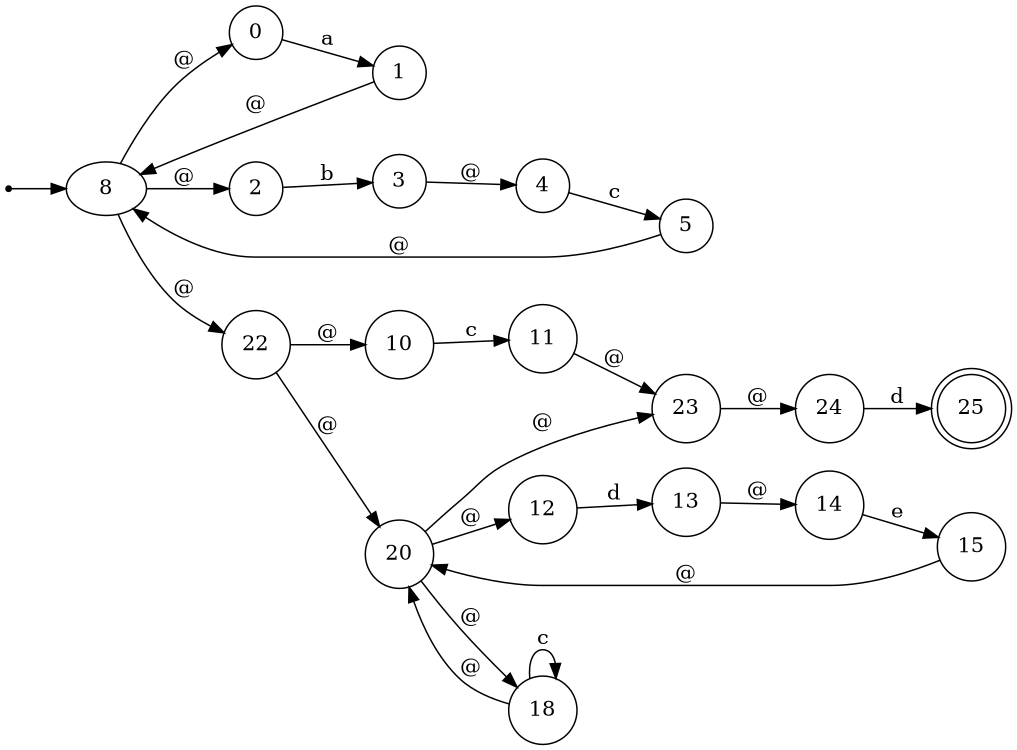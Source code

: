digraph finite_state_machine {
	rankdir=LR size="8,5"
	ini [shape=point]
	ini -> 8
	node [shape=doublecircle]
	25
	node [shape=circle]
	0 -> 1 [label=a]
	2 -> 3 [label=b]
	4 -> 5 [label=c]
	3 -> 4 [label="@"]
	8 -> 2 [label="@"]
	8 -> 0 [label="@"]
	5 -> 8 [label="@"]
	1 -> 8 [label="@"]
	10 -> 11 [label=c]
	12 -> 13 [label=d]
	14 -> 15 [label=e]
	13 -> 14 [label="@"]
	18 -> 18 [label=c]
	20 -> 18 [label="@"]
	20 -> 12 [label="@"]
	18 -> 20 [label="@"]
	15 -> 20 [label="@"]
	22 -> 20 [label="@"]
	22 -> 10 [label="@"]
	20 -> 23 [label="@"]
	11 -> 23 [label="@"]
	24 -> 25 [label=d]
	23 -> 24 [label="@"]
	8 -> 22 [label="@"]
}
